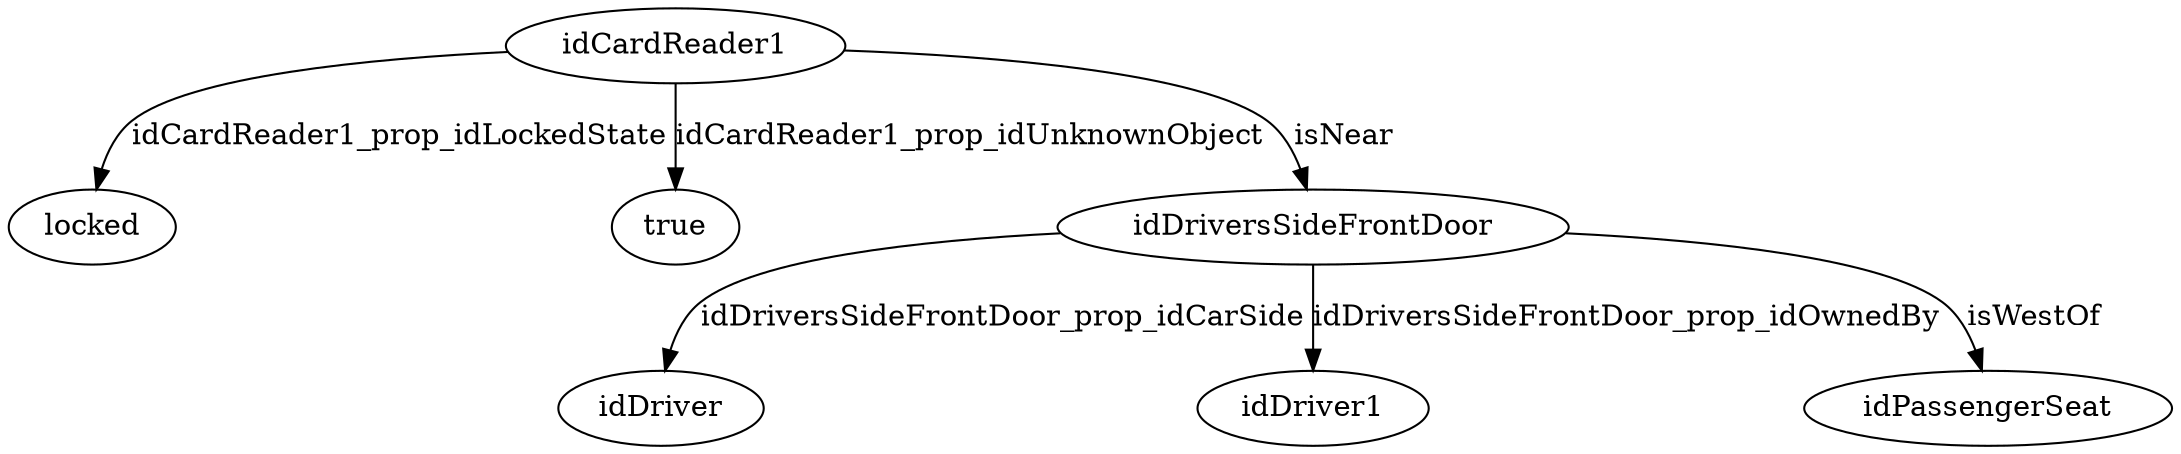 strict digraph  {
idCardReader1 [node_type=entity_node, root=root];
locked;
true;
idDriversSideFrontDoor;
idDriver;
idDriver1;
idPassengerSeat;
idCardReader1 -> locked  [edge_type=property, label=idCardReader1_prop_idLockedState];
idCardReader1 -> true  [edge_type=property, label=idCardReader1_prop_idUnknownObject];
idCardReader1 -> idDriversSideFrontDoor  [edge_type=relationship, label=isNear];
idDriversSideFrontDoor -> idDriver  [edge_type=property, label=idDriversSideFrontDoor_prop_idCarSide];
idDriversSideFrontDoor -> idDriver1  [edge_type=property, label=idDriversSideFrontDoor_prop_idOwnedBy];
idDriversSideFrontDoor -> idPassengerSeat  [edge_type=relationship, label=isWestOf];
}
